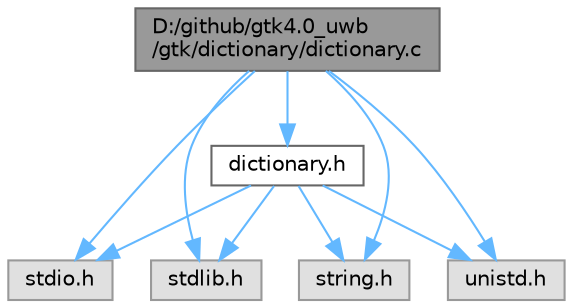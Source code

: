 digraph "D:/github/gtk4.0_uwb/gtk/dictionary/dictionary.c"
{
 // LATEX_PDF_SIZE
  bgcolor="transparent";
  edge [fontname=Helvetica,fontsize=10,labelfontname=Helvetica,labelfontsize=10];
  node [fontname=Helvetica,fontsize=10,shape=box,height=0.2,width=0.4];
  Node1 [label="D:/github/gtk4.0_uwb\l/gtk/dictionary/dictionary.c",height=0.2,width=0.4,color="gray40", fillcolor="grey60", style="filled", fontcolor="black",tooltip="Implements a dictionary for string variables."];
  Node1 -> Node2 [color="steelblue1",style="solid"];
  Node2 [label="dictionary.h",height=0.2,width=0.4,color="grey40", fillcolor="white", style="filled",URL="$dictionary_8h.html",tooltip="Implements a dictionary for string variables."];
  Node2 -> Node3 [color="steelblue1",style="solid"];
  Node3 [label="stdio.h",height=0.2,width=0.4,color="grey60", fillcolor="#E0E0E0", style="filled",tooltip=" "];
  Node2 -> Node4 [color="steelblue1",style="solid"];
  Node4 [label="stdlib.h",height=0.2,width=0.4,color="grey60", fillcolor="#E0E0E0", style="filled",tooltip=" "];
  Node2 -> Node5 [color="steelblue1",style="solid"];
  Node5 [label="string.h",height=0.2,width=0.4,color="grey60", fillcolor="#E0E0E0", style="filled",tooltip=" "];
  Node2 -> Node6 [color="steelblue1",style="solid"];
  Node6 [label="unistd.h",height=0.2,width=0.4,color="grey60", fillcolor="#E0E0E0", style="filled",tooltip=" "];
  Node1 -> Node3 [color="steelblue1",style="solid"];
  Node1 -> Node4 [color="steelblue1",style="solid"];
  Node1 -> Node5 [color="steelblue1",style="solid"];
  Node1 -> Node6 [color="steelblue1",style="solid"];
}
